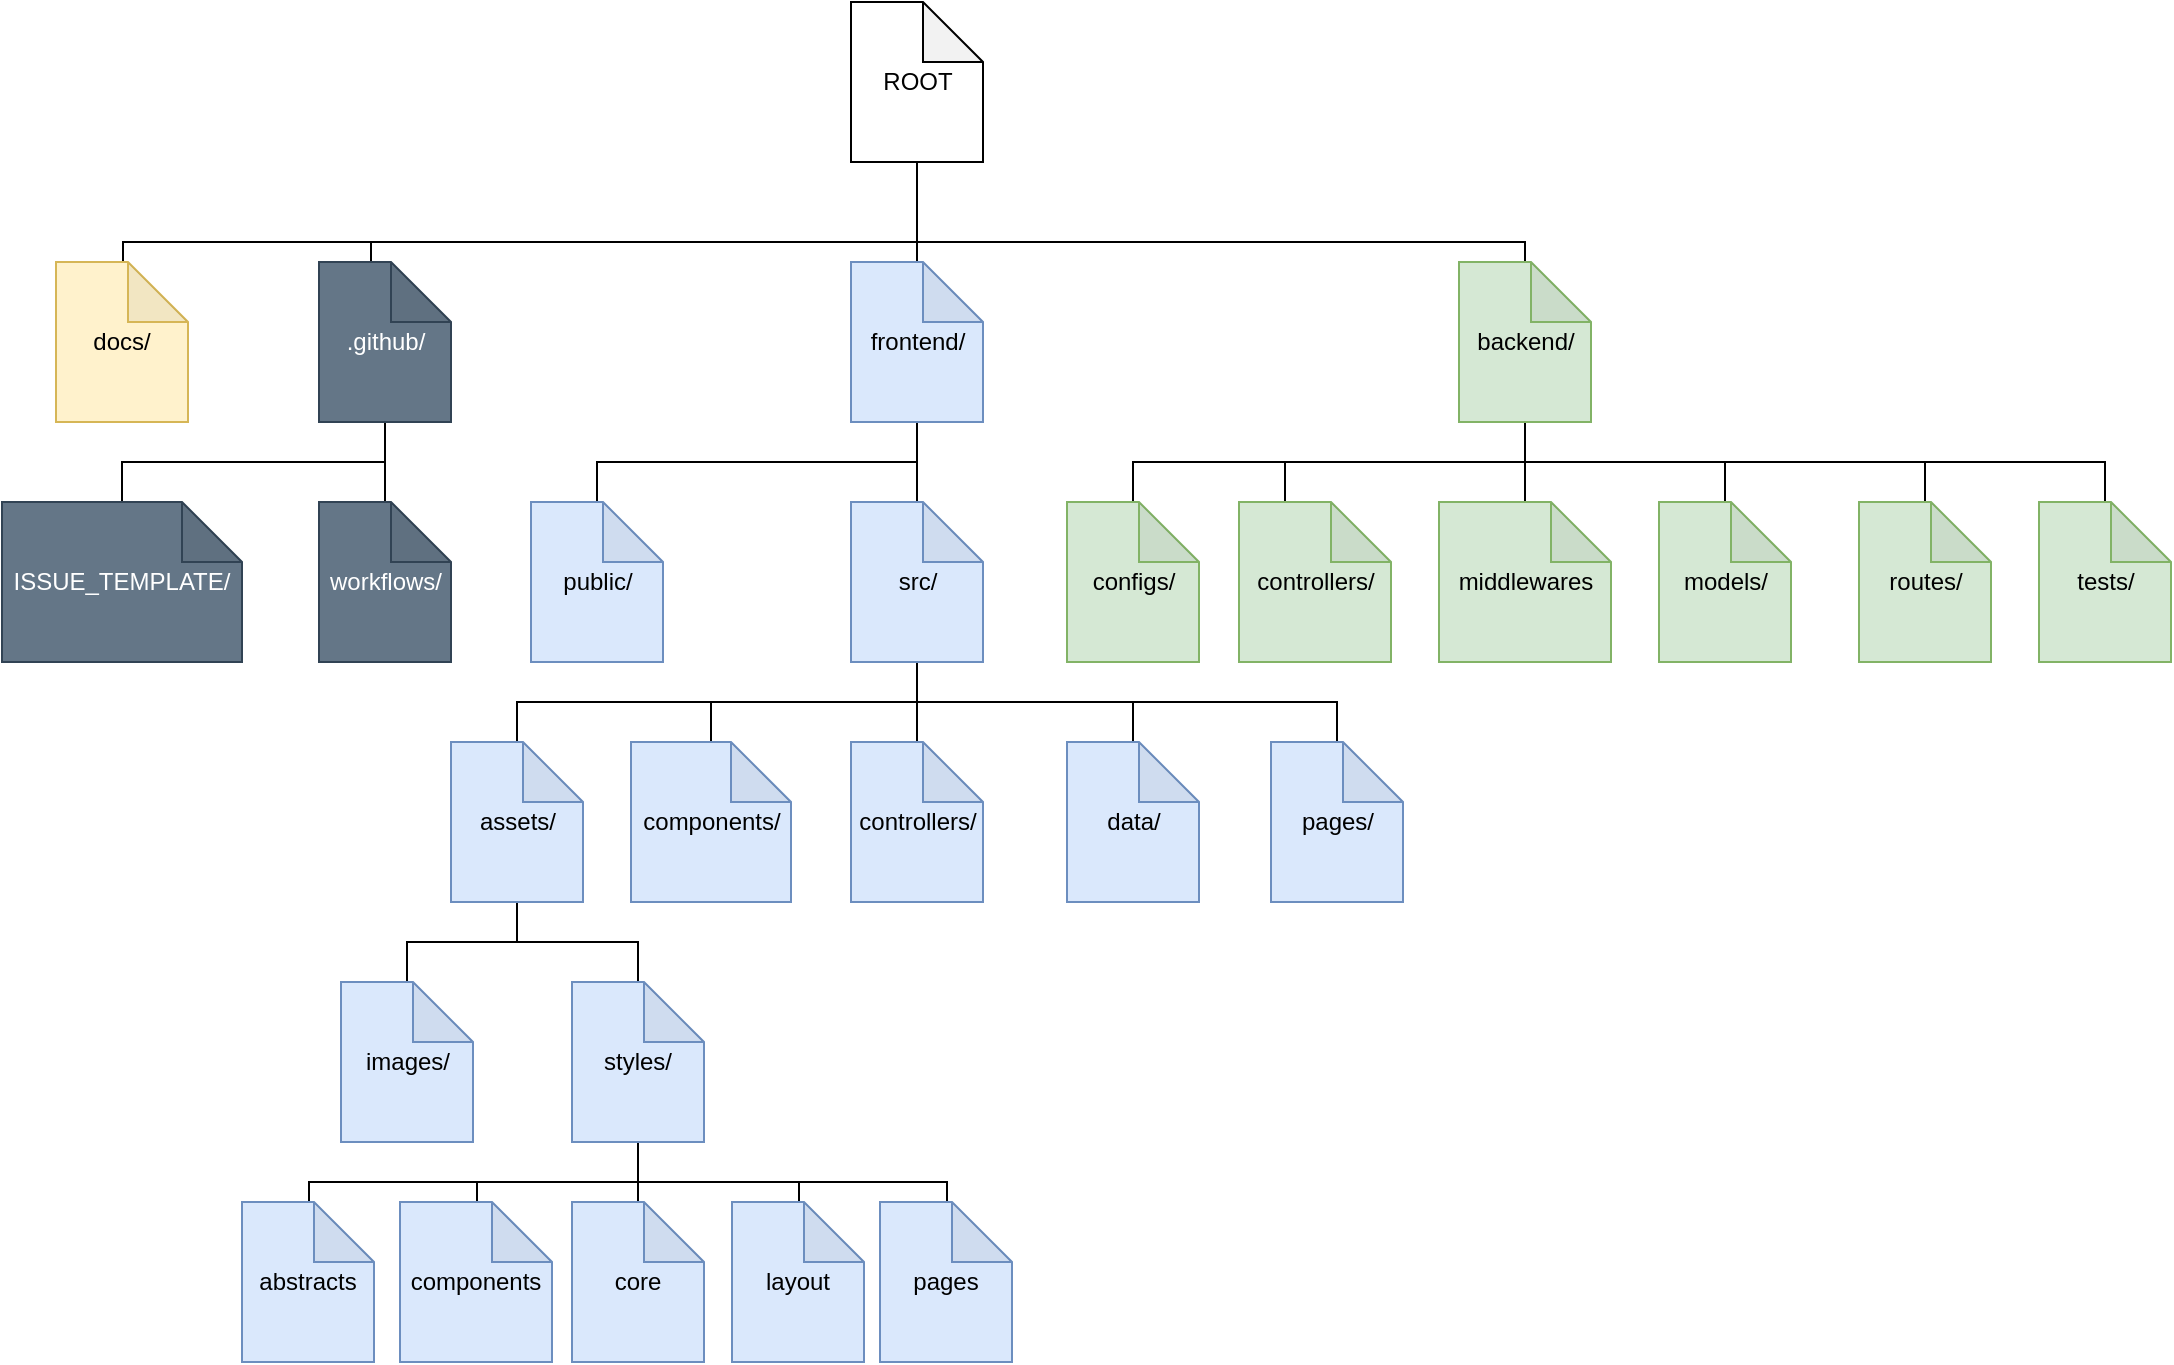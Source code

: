 <mxfile version="20.8.10" type="device"><diagram name="Page-1" id="Logt_UZWnO3CJlfqjUXF"><mxGraphModel dx="2514" dy="951" grid="1" gridSize="10" guides="1" tooltips="1" connect="1" arrows="1" fold="1" page="1" pageScale="1" pageWidth="827" pageHeight="1169" math="0" shadow="0"><root><mxCell id="0"/><mxCell id="1" parent="0"/><mxCell id="QblbB_sKUMmndIMaOqPr-29" style="edgeStyle=orthogonalEdgeStyle;rounded=0;orthogonalLoop=1;jettySize=auto;html=1;endArrow=none;endFill=0;" edge="1" parent="1" source="QblbB_sKUMmndIMaOqPr-2" target="QblbB_sKUMmndIMaOqPr-4"><mxGeometry relative="1" as="geometry"><Array as="points"><mxPoint x="177.5" y="140"/><mxPoint x="481.5" y="140"/></Array></mxGeometry></mxCell><mxCell id="QblbB_sKUMmndIMaOqPr-34" style="edgeStyle=orthogonalEdgeStyle;rounded=0;orthogonalLoop=1;jettySize=auto;html=1;endArrow=none;endFill=0;" edge="1" parent="1" source="QblbB_sKUMmndIMaOqPr-2" target="QblbB_sKUMmndIMaOqPr-7"><mxGeometry relative="1" as="geometry"><Array as="points"><mxPoint x="177.5" y="140"/><mxPoint x="-95.5" y="140"/></Array></mxGeometry></mxCell><mxCell id="QblbB_sKUMmndIMaOqPr-38" style="edgeStyle=orthogonalEdgeStyle;rounded=0;orthogonalLoop=1;jettySize=auto;html=1;endArrow=none;endFill=0;" edge="1" parent="1" source="QblbB_sKUMmndIMaOqPr-2" target="QblbB_sKUMmndIMaOqPr-3"><mxGeometry relative="1" as="geometry"/></mxCell><mxCell id="QblbB_sKUMmndIMaOqPr-66" style="edgeStyle=orthogonalEdgeStyle;rounded=0;orthogonalLoop=1;jettySize=auto;html=1;endArrow=none;endFill=0;" edge="1" parent="1" source="QblbB_sKUMmndIMaOqPr-2" target="QblbB_sKUMmndIMaOqPr-65"><mxGeometry relative="1" as="geometry"><Array as="points"><mxPoint x="177.5" y="140"/><mxPoint x="-219.5" y="140"/></Array></mxGeometry></mxCell><mxCell id="QblbB_sKUMmndIMaOqPr-2" value="ROOT" style="shape=note;whiteSpace=wrap;html=1;backgroundOutline=1;darkOpacity=0.05;" vertex="1" parent="1"><mxGeometry x="144.5" y="20" width="66" height="80" as="geometry"/></mxCell><mxCell id="QblbB_sKUMmndIMaOqPr-26" value="" style="edgeStyle=orthogonalEdgeStyle;rounded=0;orthogonalLoop=1;jettySize=auto;html=1;endArrow=none;endFill=0;" edge="1" parent="1" source="QblbB_sKUMmndIMaOqPr-3" target="QblbB_sKUMmndIMaOqPr-11"><mxGeometry relative="1" as="geometry"/></mxCell><mxCell id="QblbB_sKUMmndIMaOqPr-27" style="edgeStyle=orthogonalEdgeStyle;rounded=0;orthogonalLoop=1;jettySize=auto;html=1;endArrow=none;endFill=0;" edge="1" parent="1" source="QblbB_sKUMmndIMaOqPr-3" target="QblbB_sKUMmndIMaOqPr-10"><mxGeometry relative="1" as="geometry"><Array as="points"><mxPoint x="177.5" y="250"/><mxPoint x="17.5" y="250"/></Array></mxGeometry></mxCell><mxCell id="QblbB_sKUMmndIMaOqPr-3" value="frontend/" style="shape=note;whiteSpace=wrap;html=1;backgroundOutline=1;darkOpacity=0.05;fillColor=#dae8fc;strokeColor=#6c8ebf;" vertex="1" parent="1"><mxGeometry x="144.5" y="150" width="66" height="80" as="geometry"/></mxCell><mxCell id="QblbB_sKUMmndIMaOqPr-45" value="" style="edgeStyle=orthogonalEdgeStyle;rounded=0;orthogonalLoop=1;jettySize=auto;html=1;endArrow=none;endFill=0;" edge="1" parent="1" source="QblbB_sKUMmndIMaOqPr-4" target="QblbB_sKUMmndIMaOqPr-39"><mxGeometry relative="1" as="geometry"/></mxCell><mxCell id="QblbB_sKUMmndIMaOqPr-46" style="edgeStyle=orthogonalEdgeStyle;rounded=0;orthogonalLoop=1;jettySize=auto;html=1;entryX=0;entryY=0;entryDx=23;entryDy=0;entryPerimeter=0;endArrow=none;endFill=0;" edge="1" parent="1" source="QblbB_sKUMmndIMaOqPr-4" target="QblbB_sKUMmndIMaOqPr-44"><mxGeometry relative="1" as="geometry"><Array as="points"><mxPoint x="547.5" y="250"/><mxPoint x="427.5" y="250"/></Array></mxGeometry></mxCell><mxCell id="QblbB_sKUMmndIMaOqPr-47" style="edgeStyle=orthogonalEdgeStyle;rounded=0;orthogonalLoop=1;jettySize=auto;html=1;endArrow=none;endFill=0;" edge="1" parent="1" source="QblbB_sKUMmndIMaOqPr-4" target="QblbB_sKUMmndIMaOqPr-43"><mxGeometry relative="1" as="geometry"><Array as="points"><mxPoint x="547.5" y="250"/><mxPoint x="351.5" y="250"/></Array></mxGeometry></mxCell><mxCell id="QblbB_sKUMmndIMaOqPr-48" style="edgeStyle=orthogonalEdgeStyle;rounded=0;orthogonalLoop=1;jettySize=auto;html=1;endArrow=none;endFill=0;" edge="1" parent="1" source="QblbB_sKUMmndIMaOqPr-4" target="QblbB_sKUMmndIMaOqPr-17"><mxGeometry relative="1" as="geometry"><Array as="points"><mxPoint x="547.5" y="250"/><mxPoint x="647.5" y="250"/></Array></mxGeometry></mxCell><mxCell id="QblbB_sKUMmndIMaOqPr-49" style="edgeStyle=orthogonalEdgeStyle;rounded=0;orthogonalLoop=1;jettySize=auto;html=1;endArrow=none;endFill=0;" edge="1" parent="1" source="QblbB_sKUMmndIMaOqPr-4" target="QblbB_sKUMmndIMaOqPr-18"><mxGeometry relative="1" as="geometry"><Array as="points"><mxPoint x="547.5" y="250"/><mxPoint x="747.5" y="250"/></Array></mxGeometry></mxCell><mxCell id="QblbB_sKUMmndIMaOqPr-50" style="edgeStyle=orthogonalEdgeStyle;rounded=0;orthogonalLoop=1;jettySize=auto;html=1;endArrow=none;endFill=0;" edge="1" parent="1" source="QblbB_sKUMmndIMaOqPr-4" target="QblbB_sKUMmndIMaOqPr-20"><mxGeometry relative="1" as="geometry"><Array as="points"><mxPoint x="547.5" y="250"/><mxPoint x="837.5" y="250"/></Array></mxGeometry></mxCell><mxCell id="QblbB_sKUMmndIMaOqPr-4" value="backend/" style="shape=note;whiteSpace=wrap;html=1;backgroundOutline=1;darkOpacity=0.05;fillColor=#d5e8d4;strokeColor=#82b366;" vertex="1" parent="1"><mxGeometry x="448.5" y="150" width="66" height="80" as="geometry"/></mxCell><mxCell id="QblbB_sKUMmndIMaOqPr-35" value="" style="edgeStyle=orthogonalEdgeStyle;rounded=0;orthogonalLoop=1;jettySize=auto;html=1;endArrow=none;endFill=0;" edge="1" parent="1" source="QblbB_sKUMmndIMaOqPr-7" target="QblbB_sKUMmndIMaOqPr-9"><mxGeometry relative="1" as="geometry"/></mxCell><mxCell id="QblbB_sKUMmndIMaOqPr-37" style="edgeStyle=orthogonalEdgeStyle;rounded=0;orthogonalLoop=1;jettySize=auto;html=1;endArrow=none;endFill=0;" edge="1" parent="1" source="QblbB_sKUMmndIMaOqPr-7" target="QblbB_sKUMmndIMaOqPr-8"><mxGeometry relative="1" as="geometry"><Array as="points"><mxPoint x="-162.5" y="250"/><mxPoint x="-305.5" y="250"/></Array></mxGeometry></mxCell><mxCell id="QblbB_sKUMmndIMaOqPr-7" value=".github/" style="shape=note;whiteSpace=wrap;html=1;backgroundOutline=1;darkOpacity=0.05;fillColor=#647687;strokeColor=#314354;fontColor=#ffffff;" vertex="1" parent="1"><mxGeometry x="-121.5" y="150" width="66" height="80" as="geometry"/></mxCell><mxCell id="QblbB_sKUMmndIMaOqPr-8" value="ISSUE_TEMPLATE/" style="shape=note;whiteSpace=wrap;html=1;backgroundOutline=1;darkOpacity=0.05;fillColor=#647687;strokeColor=#314354;fontColor=#ffffff;" vertex="1" parent="1"><mxGeometry x="-280" y="270" width="120" height="80" as="geometry"/></mxCell><mxCell id="QblbB_sKUMmndIMaOqPr-9" value="workflows/" style="shape=note;whiteSpace=wrap;html=1;backgroundOutline=1;darkOpacity=0.05;fillColor=#647687;strokeColor=#314354;fontColor=#ffffff;" vertex="1" parent="1"><mxGeometry x="-121.5" y="270" width="66" height="80" as="geometry"/></mxCell><mxCell id="QblbB_sKUMmndIMaOqPr-10" value="public/" style="shape=note;whiteSpace=wrap;html=1;backgroundOutline=1;darkOpacity=0.05;fillColor=#dae8fc;strokeColor=#6c8ebf;" vertex="1" parent="1"><mxGeometry x="-15.5" y="270" width="66" height="80" as="geometry"/></mxCell><mxCell id="QblbB_sKUMmndIMaOqPr-21" value="" style="edgeStyle=orthogonalEdgeStyle;rounded=0;orthogonalLoop=1;jettySize=auto;html=1;endArrow=none;endFill=0;" edge="1" parent="1" source="QblbB_sKUMmndIMaOqPr-11" target="QblbB_sKUMmndIMaOqPr-14"><mxGeometry relative="1" as="geometry"/></mxCell><mxCell id="QblbB_sKUMmndIMaOqPr-22" style="edgeStyle=orthogonalEdgeStyle;rounded=0;orthogonalLoop=1;jettySize=auto;html=1;endArrow=none;endFill=0;" edge="1" parent="1" source="QblbB_sKUMmndIMaOqPr-11" target="QblbB_sKUMmndIMaOqPr-15"><mxGeometry relative="1" as="geometry"><Array as="points"><mxPoint x="177.5" y="370"/><mxPoint x="285.5" y="370"/></Array></mxGeometry></mxCell><mxCell id="QblbB_sKUMmndIMaOqPr-23" style="edgeStyle=orthogonalEdgeStyle;rounded=0;orthogonalLoop=1;jettySize=auto;html=1;endArrow=none;endFill=0;" edge="1" parent="1" source="QblbB_sKUMmndIMaOqPr-11" target="QblbB_sKUMmndIMaOqPr-16"><mxGeometry relative="1" as="geometry"><Array as="points"><mxPoint x="177.5" y="370"/><mxPoint x="387.5" y="370"/></Array></mxGeometry></mxCell><mxCell id="QblbB_sKUMmndIMaOqPr-24" style="edgeStyle=orthogonalEdgeStyle;rounded=0;orthogonalLoop=1;jettySize=auto;html=1;endArrow=none;endFill=0;" edge="1" parent="1" source="QblbB_sKUMmndIMaOqPr-11" target="QblbB_sKUMmndIMaOqPr-13"><mxGeometry relative="1" as="geometry"><Array as="points"><mxPoint x="177.5" y="370"/><mxPoint x="74.5" y="370"/></Array></mxGeometry></mxCell><mxCell id="QblbB_sKUMmndIMaOqPr-25" style="edgeStyle=orthogonalEdgeStyle;rounded=0;orthogonalLoop=1;jettySize=auto;html=1;endArrow=none;endFill=0;" edge="1" parent="1" source="QblbB_sKUMmndIMaOqPr-11" target="QblbB_sKUMmndIMaOqPr-12"><mxGeometry relative="1" as="geometry"><Array as="points"><mxPoint x="177.5" y="370"/><mxPoint x="-22.5" y="370"/></Array></mxGeometry></mxCell><mxCell id="QblbB_sKUMmndIMaOqPr-11" value="src/" style="shape=note;whiteSpace=wrap;html=1;backgroundOutline=1;darkOpacity=0.05;fillColor=#dae8fc;strokeColor=#6c8ebf;" vertex="1" parent="1"><mxGeometry x="144.5" y="270" width="66" height="80" as="geometry"/></mxCell><mxCell id="QblbB_sKUMmndIMaOqPr-53" value="" style="edgeStyle=orthogonalEdgeStyle;rounded=0;orthogonalLoop=1;jettySize=auto;html=1;endArrow=none;endFill=0;" edge="1" parent="1" source="QblbB_sKUMmndIMaOqPr-12" target="QblbB_sKUMmndIMaOqPr-52"><mxGeometry relative="1" as="geometry"/></mxCell><mxCell id="QblbB_sKUMmndIMaOqPr-54" style="edgeStyle=orthogonalEdgeStyle;rounded=0;orthogonalLoop=1;jettySize=auto;html=1;endArrow=none;endFill=0;" edge="1" parent="1" source="QblbB_sKUMmndIMaOqPr-12" target="QblbB_sKUMmndIMaOqPr-51"><mxGeometry relative="1" as="geometry"/></mxCell><mxCell id="QblbB_sKUMmndIMaOqPr-12" value="assets/" style="shape=note;whiteSpace=wrap;html=1;backgroundOutline=1;darkOpacity=0.05;fillColor=#dae8fc;strokeColor=#6c8ebf;" vertex="1" parent="1"><mxGeometry x="-55.5" y="390" width="66" height="80" as="geometry"/></mxCell><mxCell id="QblbB_sKUMmndIMaOqPr-13" value="components/" style="shape=note;whiteSpace=wrap;html=1;backgroundOutline=1;darkOpacity=0.05;fillColor=#dae8fc;strokeColor=#6c8ebf;" vertex="1" parent="1"><mxGeometry x="34.5" y="390" width="80" height="80" as="geometry"/></mxCell><mxCell id="QblbB_sKUMmndIMaOqPr-14" value="controllers/" style="shape=note;whiteSpace=wrap;html=1;backgroundOutline=1;darkOpacity=0.05;fillColor=#dae8fc;strokeColor=#6c8ebf;" vertex="1" parent="1"><mxGeometry x="144.5" y="390" width="66" height="80" as="geometry"/></mxCell><mxCell id="QblbB_sKUMmndIMaOqPr-15" value="data/" style="shape=note;whiteSpace=wrap;html=1;backgroundOutline=1;darkOpacity=0.05;fillColor=#dae8fc;strokeColor=#6c8ebf;" vertex="1" parent="1"><mxGeometry x="252.5" y="390" width="66" height="80" as="geometry"/></mxCell><mxCell id="QblbB_sKUMmndIMaOqPr-16" value="pages/" style="shape=note;whiteSpace=wrap;html=1;backgroundOutline=1;darkOpacity=0.05;fillColor=#dae8fc;strokeColor=#6c8ebf;" vertex="1" parent="1"><mxGeometry x="354.5" y="390" width="66" height="80" as="geometry"/></mxCell><mxCell id="QblbB_sKUMmndIMaOqPr-17" value="models/" style="shape=note;whiteSpace=wrap;html=1;backgroundOutline=1;darkOpacity=0.05;fillColor=#d5e8d4;strokeColor=#82b366;" vertex="1" parent="1"><mxGeometry x="548.5" y="270" width="66" height="80" as="geometry"/></mxCell><mxCell id="QblbB_sKUMmndIMaOqPr-18" value="routes/" style="shape=note;whiteSpace=wrap;html=1;backgroundOutline=1;darkOpacity=0.05;fillColor=#d5e8d4;strokeColor=#82b366;" vertex="1" parent="1"><mxGeometry x="648.5" y="270" width="66" height="80" as="geometry"/></mxCell><mxCell id="QblbB_sKUMmndIMaOqPr-20" value="tests/" style="shape=note;whiteSpace=wrap;html=1;backgroundOutline=1;darkOpacity=0.05;fillColor=#d5e8d4;strokeColor=#82b366;" vertex="1" parent="1"><mxGeometry x="738.5" y="270" width="66" height="80" as="geometry"/></mxCell><mxCell id="QblbB_sKUMmndIMaOqPr-39" value="middlewares" style="shape=note;whiteSpace=wrap;html=1;backgroundOutline=1;darkOpacity=0.05;fillColor=#d5e8d4;strokeColor=#82b366;" vertex="1" parent="1"><mxGeometry x="438.5" y="270" width="86" height="80" as="geometry"/></mxCell><mxCell id="QblbB_sKUMmndIMaOqPr-43" value="configs/" style="shape=note;whiteSpace=wrap;html=1;backgroundOutline=1;darkOpacity=0.05;fillColor=#d5e8d4;strokeColor=#82b366;" vertex="1" parent="1"><mxGeometry x="252.5" y="270" width="66" height="80" as="geometry"/></mxCell><mxCell id="QblbB_sKUMmndIMaOqPr-44" value="controllers/" style="shape=note;whiteSpace=wrap;html=1;backgroundOutline=1;darkOpacity=0.05;fillColor=#d5e8d4;strokeColor=#82b366;" vertex="1" parent="1"><mxGeometry x="338.5" y="270" width="76" height="80" as="geometry"/></mxCell><mxCell id="QblbB_sKUMmndIMaOqPr-51" value="images/" style="shape=note;whiteSpace=wrap;html=1;backgroundOutline=1;darkOpacity=0.05;fillColor=#dae8fc;strokeColor=#6c8ebf;" vertex="1" parent="1"><mxGeometry x="-110.5" y="510" width="66" height="80" as="geometry"/></mxCell><mxCell id="QblbB_sKUMmndIMaOqPr-60" value="" style="edgeStyle=orthogonalEdgeStyle;rounded=0;orthogonalLoop=1;jettySize=auto;html=1;endArrow=none;endFill=0;" edge="1" parent="1" source="QblbB_sKUMmndIMaOqPr-52" target="QblbB_sKUMmndIMaOqPr-57"><mxGeometry relative="1" as="geometry"/></mxCell><mxCell id="QblbB_sKUMmndIMaOqPr-61" style="edgeStyle=orthogonalEdgeStyle;rounded=0;orthogonalLoop=1;jettySize=auto;html=1;endArrow=none;endFill=0;" edge="1" parent="1" source="QblbB_sKUMmndIMaOqPr-52" target="QblbB_sKUMmndIMaOqPr-56"><mxGeometry relative="1" as="geometry"><Array as="points"><mxPoint x="38.5" y="610"/><mxPoint x="-42.5" y="610"/></Array></mxGeometry></mxCell><mxCell id="QblbB_sKUMmndIMaOqPr-62" style="edgeStyle=orthogonalEdgeStyle;rounded=0;orthogonalLoop=1;jettySize=auto;html=1;endArrow=none;endFill=0;" edge="1" parent="1" source="QblbB_sKUMmndIMaOqPr-52" target="QblbB_sKUMmndIMaOqPr-58"><mxGeometry relative="1" as="geometry"><Array as="points"><mxPoint x="38.5" y="610"/><mxPoint x="118.5" y="610"/></Array></mxGeometry></mxCell><mxCell id="QblbB_sKUMmndIMaOqPr-63" style="edgeStyle=orthogonalEdgeStyle;rounded=0;orthogonalLoop=1;jettySize=auto;html=1;endArrow=none;endFill=0;" edge="1" parent="1" source="QblbB_sKUMmndIMaOqPr-52" target="QblbB_sKUMmndIMaOqPr-59"><mxGeometry relative="1" as="geometry"><Array as="points"><mxPoint x="38.5" y="610"/><mxPoint x="192.5" y="610"/></Array></mxGeometry></mxCell><mxCell id="QblbB_sKUMmndIMaOqPr-64" style="edgeStyle=orthogonalEdgeStyle;rounded=0;orthogonalLoop=1;jettySize=auto;html=1;endArrow=none;endFill=0;" edge="1" parent="1" source="QblbB_sKUMmndIMaOqPr-52" target="QblbB_sKUMmndIMaOqPr-55"><mxGeometry relative="1" as="geometry"><Array as="points"><mxPoint x="38.5" y="610"/><mxPoint x="-126.5" y="610"/></Array></mxGeometry></mxCell><mxCell id="QblbB_sKUMmndIMaOqPr-52" value="styles/" style="shape=note;whiteSpace=wrap;html=1;backgroundOutline=1;darkOpacity=0.05;fillColor=#dae8fc;strokeColor=#6c8ebf;" vertex="1" parent="1"><mxGeometry x="5" y="510" width="66" height="80" as="geometry"/></mxCell><mxCell id="QblbB_sKUMmndIMaOqPr-55" value="abstracts" style="shape=note;whiteSpace=wrap;html=1;backgroundOutline=1;darkOpacity=0.05;fillColor=#dae8fc;strokeColor=#6c8ebf;" vertex="1" parent="1"><mxGeometry x="-160" y="620" width="66" height="80" as="geometry"/></mxCell><mxCell id="QblbB_sKUMmndIMaOqPr-56" value="components" style="shape=note;whiteSpace=wrap;html=1;backgroundOutline=1;darkOpacity=0.05;fillColor=#dae8fc;strokeColor=#6c8ebf;" vertex="1" parent="1"><mxGeometry x="-81" y="620" width="76" height="80" as="geometry"/></mxCell><mxCell id="QblbB_sKUMmndIMaOqPr-57" value="core" style="shape=note;whiteSpace=wrap;html=1;backgroundOutline=1;darkOpacity=0.05;fillColor=#dae8fc;strokeColor=#6c8ebf;" vertex="1" parent="1"><mxGeometry x="5" y="620" width="66" height="80" as="geometry"/></mxCell><mxCell id="QblbB_sKUMmndIMaOqPr-58" value="layout" style="shape=note;whiteSpace=wrap;html=1;backgroundOutline=1;darkOpacity=0.05;fillColor=#dae8fc;strokeColor=#6c8ebf;" vertex="1" parent="1"><mxGeometry x="85" y="620" width="66" height="80" as="geometry"/></mxCell><mxCell id="QblbB_sKUMmndIMaOqPr-59" value="pages" style="shape=note;whiteSpace=wrap;html=1;backgroundOutline=1;darkOpacity=0.05;fillColor=#dae8fc;strokeColor=#6c8ebf;" vertex="1" parent="1"><mxGeometry x="159" y="620" width="66" height="80" as="geometry"/></mxCell><mxCell id="QblbB_sKUMmndIMaOqPr-65" value="docs/" style="shape=note;whiteSpace=wrap;html=1;backgroundOutline=1;darkOpacity=0.05;fillColor=#fff2cc;strokeColor=#d6b656;" vertex="1" parent="1"><mxGeometry x="-253" y="150" width="66" height="80" as="geometry"/></mxCell></root></mxGraphModel></diagram></mxfile>